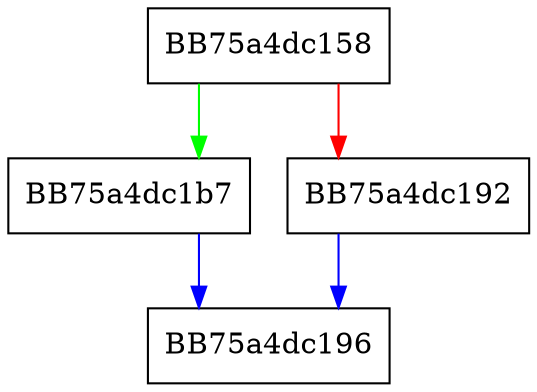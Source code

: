 digraph Pop {
  node [shape="box"];
  graph [splines=ortho];
  BB75a4dc158 -> BB75a4dc1b7 [color="green"];
  BB75a4dc158 -> BB75a4dc192 [color="red"];
  BB75a4dc192 -> BB75a4dc196 [color="blue"];
  BB75a4dc1b7 -> BB75a4dc196 [color="blue"];
}